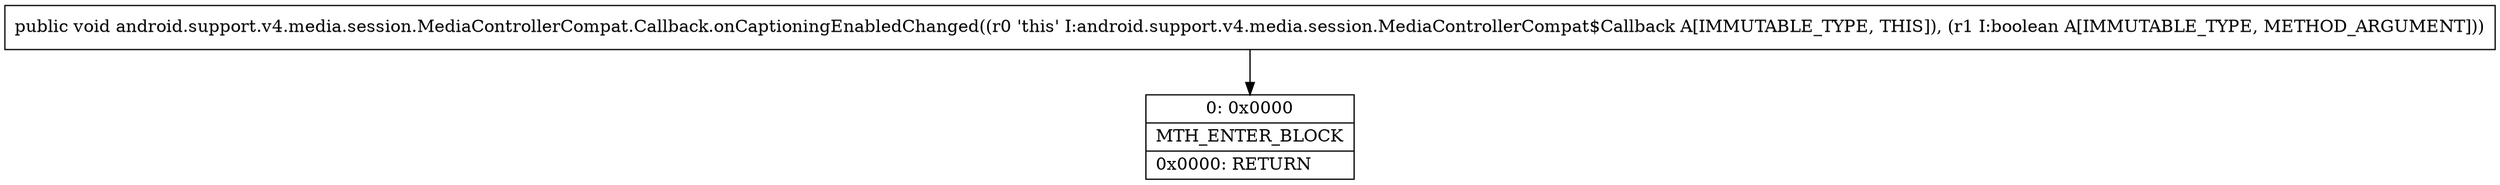 digraph "CFG forandroid.support.v4.media.session.MediaControllerCompat.Callback.onCaptioningEnabledChanged(Z)V" {
Node_0 [shape=record,label="{0\:\ 0x0000|MTH_ENTER_BLOCK\l|0x0000: RETURN   \l}"];
MethodNode[shape=record,label="{public void android.support.v4.media.session.MediaControllerCompat.Callback.onCaptioningEnabledChanged((r0 'this' I:android.support.v4.media.session.MediaControllerCompat$Callback A[IMMUTABLE_TYPE, THIS]), (r1 I:boolean A[IMMUTABLE_TYPE, METHOD_ARGUMENT])) }"];
MethodNode -> Node_0;
}

